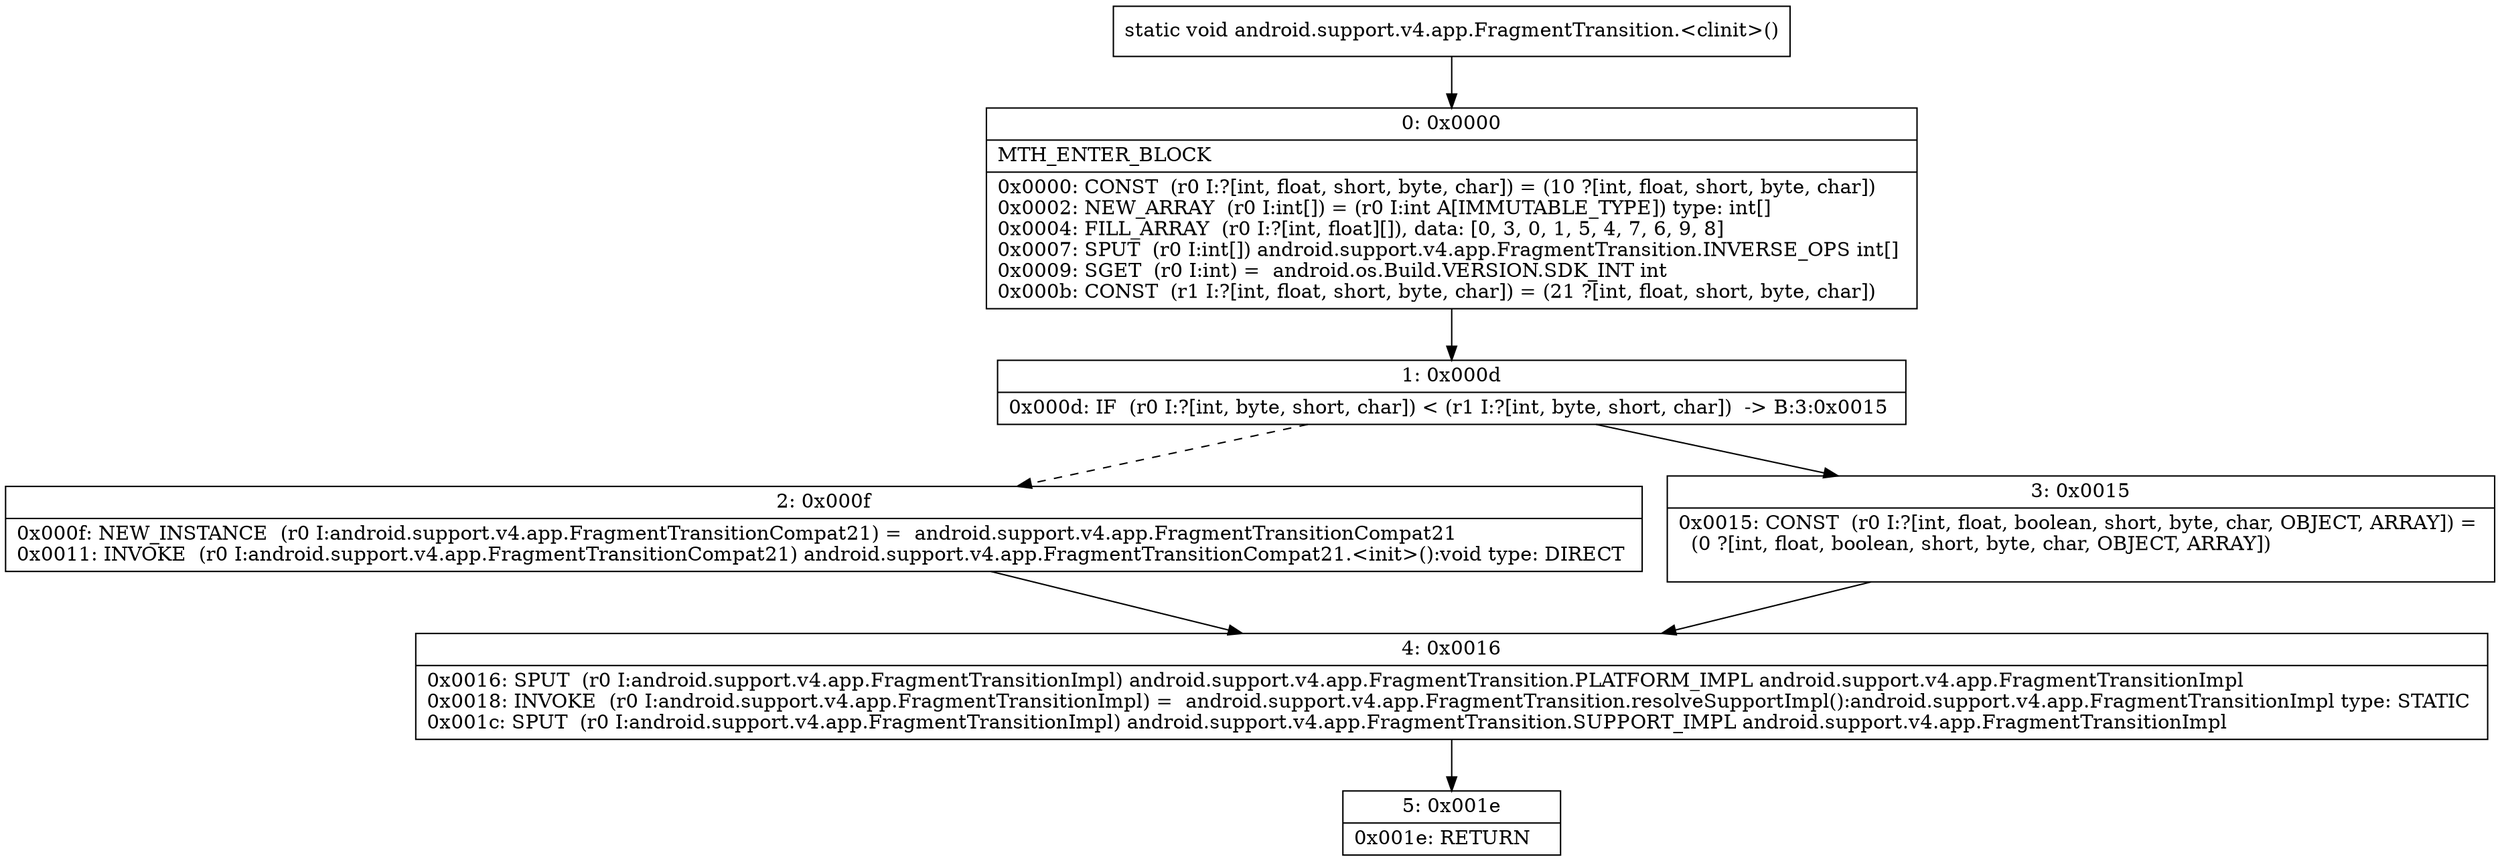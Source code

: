 digraph "CFG forandroid.support.v4.app.FragmentTransition.\<clinit\>()V" {
Node_0 [shape=record,label="{0\:\ 0x0000|MTH_ENTER_BLOCK\l|0x0000: CONST  (r0 I:?[int, float, short, byte, char]) = (10 ?[int, float, short, byte, char]) \l0x0002: NEW_ARRAY  (r0 I:int[]) = (r0 I:int A[IMMUTABLE_TYPE]) type: int[] \l0x0004: FILL_ARRAY  (r0 I:?[int, float][]), data: [0, 3, 0, 1, 5, 4, 7, 6, 9, 8] \l0x0007: SPUT  (r0 I:int[]) android.support.v4.app.FragmentTransition.INVERSE_OPS int[] \l0x0009: SGET  (r0 I:int) =  android.os.Build.VERSION.SDK_INT int \l0x000b: CONST  (r1 I:?[int, float, short, byte, char]) = (21 ?[int, float, short, byte, char]) \l}"];
Node_1 [shape=record,label="{1\:\ 0x000d|0x000d: IF  (r0 I:?[int, byte, short, char]) \< (r1 I:?[int, byte, short, char])  \-\> B:3:0x0015 \l}"];
Node_2 [shape=record,label="{2\:\ 0x000f|0x000f: NEW_INSTANCE  (r0 I:android.support.v4.app.FragmentTransitionCompat21) =  android.support.v4.app.FragmentTransitionCompat21 \l0x0011: INVOKE  (r0 I:android.support.v4.app.FragmentTransitionCompat21) android.support.v4.app.FragmentTransitionCompat21.\<init\>():void type: DIRECT \l}"];
Node_3 [shape=record,label="{3\:\ 0x0015|0x0015: CONST  (r0 I:?[int, float, boolean, short, byte, char, OBJECT, ARRAY]) = \l  (0 ?[int, float, boolean, short, byte, char, OBJECT, ARRAY])\l \l}"];
Node_4 [shape=record,label="{4\:\ 0x0016|0x0016: SPUT  (r0 I:android.support.v4.app.FragmentTransitionImpl) android.support.v4.app.FragmentTransition.PLATFORM_IMPL android.support.v4.app.FragmentTransitionImpl \l0x0018: INVOKE  (r0 I:android.support.v4.app.FragmentTransitionImpl) =  android.support.v4.app.FragmentTransition.resolveSupportImpl():android.support.v4.app.FragmentTransitionImpl type: STATIC \l0x001c: SPUT  (r0 I:android.support.v4.app.FragmentTransitionImpl) android.support.v4.app.FragmentTransition.SUPPORT_IMPL android.support.v4.app.FragmentTransitionImpl \l}"];
Node_5 [shape=record,label="{5\:\ 0x001e|0x001e: RETURN   \l}"];
MethodNode[shape=record,label="{static void android.support.v4.app.FragmentTransition.\<clinit\>() }"];
MethodNode -> Node_0;
Node_0 -> Node_1;
Node_1 -> Node_2[style=dashed];
Node_1 -> Node_3;
Node_2 -> Node_4;
Node_3 -> Node_4;
Node_4 -> Node_5;
}

